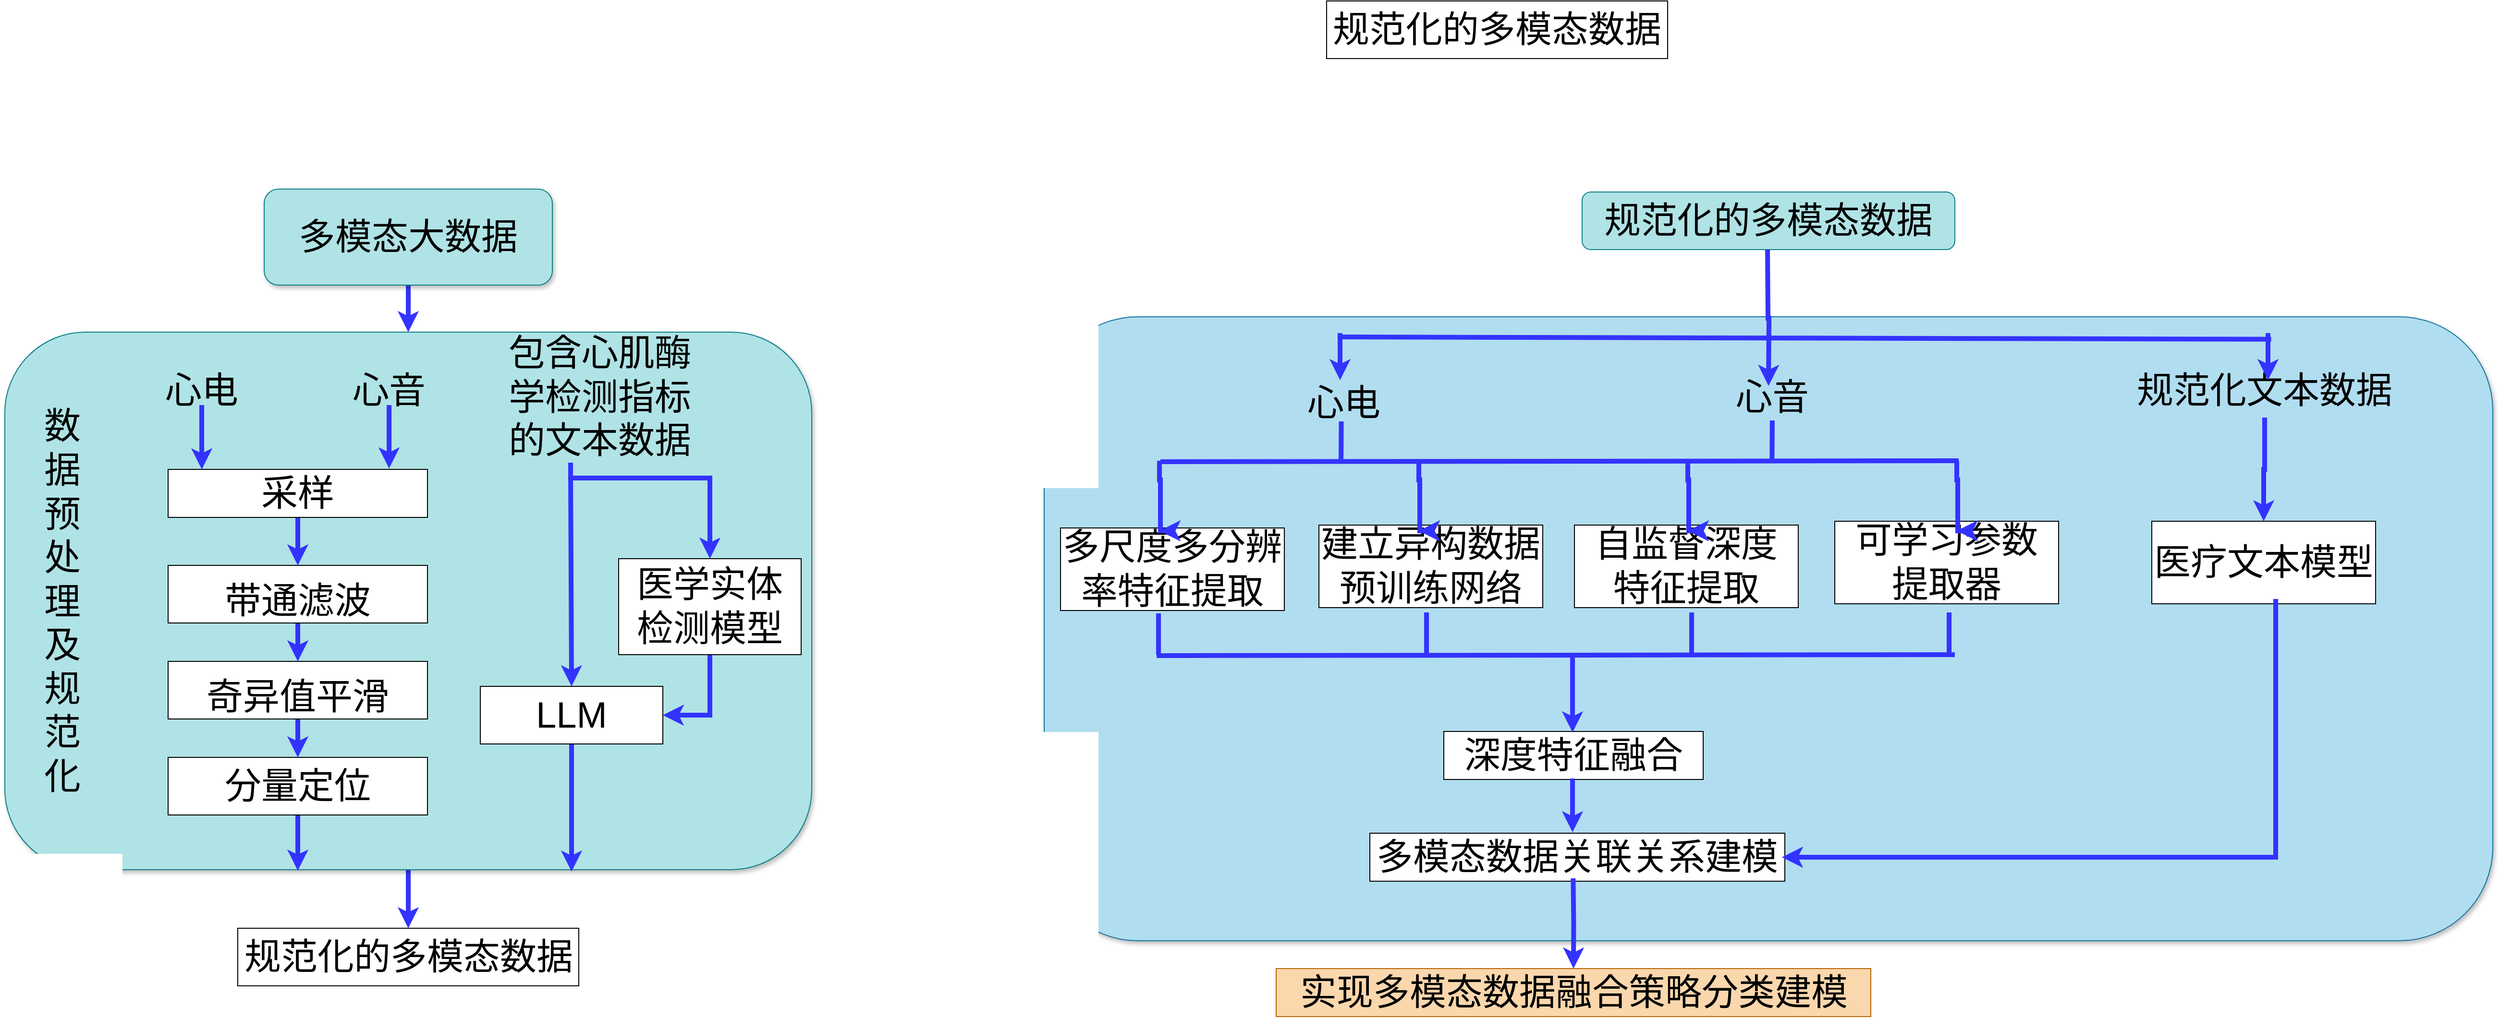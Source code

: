 <mxfile version="26.1.0">
  <diagram name="第 1 页" id="OAlRJvqnH6ILWqZ6ErNl">
    <mxGraphModel dx="3191" dy="1609" grid="0" gridSize="10" guides="1" tooltips="1" connect="1" arrows="1" fold="1" page="1" pageScale="1" pageWidth="3300" pageHeight="4681" math="0" shadow="0">
      <root>
        <mxCell id="0" />
        <mxCell id="1" parent="0" />
        <mxCell id="MN74QJdioJq-juyb9Y6k-40" value="" style="rounded=1;whiteSpace=wrap;html=1;shadow=1;fillColor=#b1ddf0;strokeColor=#10739e;align=center;glass=0;" vertex="1" parent="1">
          <mxGeometry x="1678" y="803" width="1508" height="650" as="geometry" />
        </mxCell>
        <mxCell id="MN74QJdioJq-juyb9Y6k-32" style="edgeStyle=orthogonalEdgeStyle;rounded=0;orthogonalLoop=1;jettySize=auto;html=1;entryX=0.5;entryY=0;entryDx=0;entryDy=0;strokeWidth=5;strokeColor=#3333FF;" edge="1" parent="1" source="MN74QJdioJq-juyb9Y6k-1" target="MN74QJdioJq-juyb9Y6k-2">
          <mxGeometry relative="1" as="geometry" />
        </mxCell>
        <mxCell id="MN74QJdioJq-juyb9Y6k-1" value="&lt;font style=&quot;font-size: 38px;&quot;&gt;多模态大数据&lt;/font&gt;" style="rounded=1;whiteSpace=wrap;html=1;shadow=1;fillColor=#b0e3e6;strokeColor=#0e8088;align=center;glass=0;" vertex="1" parent="1">
          <mxGeometry x="866" y="670" width="300" height="100" as="geometry" />
        </mxCell>
        <mxCell id="MN74QJdioJq-juyb9Y6k-31" style="edgeStyle=orthogonalEdgeStyle;rounded=0;orthogonalLoop=1;jettySize=auto;html=1;entryX=0.5;entryY=0;entryDx=0;entryDy=0;strokeWidth=5;strokeColor=#3333FF;" edge="1" parent="1" source="MN74QJdioJq-juyb9Y6k-2" target="MN74QJdioJq-juyb9Y6k-28">
          <mxGeometry relative="1" as="geometry" />
        </mxCell>
        <mxCell id="MN74QJdioJq-juyb9Y6k-2" value="" style="rounded=1;whiteSpace=wrap;html=1;shadow=1;fillColor=#b0e3e6;strokeColor=#0e8088;align=center;glass=0;" vertex="1" parent="1">
          <mxGeometry x="596" y="819" width="840" height="560" as="geometry" />
        </mxCell>
        <mxCell id="MN74QJdioJq-juyb9Y6k-3" value="&lt;font style=&quot;font-size: 38px;&quot;&gt;心电&lt;/font&gt;" style="text;html=1;align=center;verticalAlign=middle;whiteSpace=wrap;rounded=0;" vertex="1" parent="1">
          <mxGeometry x="756" y="865" width="90" height="30" as="geometry" />
        </mxCell>
        <mxCell id="MN74QJdioJq-juyb9Y6k-4" value="&lt;font style=&quot;font-size: 38px;&quot;&gt;心音&lt;/font&gt;" style="text;html=1;align=center;verticalAlign=middle;whiteSpace=wrap;rounded=0;" vertex="1" parent="1">
          <mxGeometry x="951" y="865" width="90" height="30" as="geometry" />
        </mxCell>
        <mxCell id="MN74QJdioJq-juyb9Y6k-26" style="edgeStyle=orthogonalEdgeStyle;rounded=0;orthogonalLoop=1;jettySize=auto;html=1;entryX=0.5;entryY=0;entryDx=0;entryDy=0;strokeWidth=5;strokeColor=#3333FF;" edge="1" parent="1" target="MN74QJdioJq-juyb9Y6k-23">
          <mxGeometry relative="1" as="geometry">
            <mxPoint x="1185" y="965" as="sourcePoint" />
            <mxPoint x="1185" y="1148" as="targetPoint" />
          </mxGeometry>
        </mxCell>
        <mxCell id="MN74QJdioJq-juyb9Y6k-5" value="&lt;font style=&quot;font-size: 38px;&quot;&gt;包含心肌酶学检测指标的文本数据&lt;/font&gt;" style="text;html=1;align=center;verticalAlign=middle;whiteSpace=wrap;rounded=0;" vertex="1" parent="1">
          <mxGeometry x="1102" y="827" width="227" height="120" as="geometry" />
        </mxCell>
        <mxCell id="MN74QJdioJq-juyb9Y6k-9" value="&lt;font face=&quot;Helvetica&quot; style=&quot;font-size: 38px;&quot;&gt;数据预处理及规范化&lt;/font&gt;" style="text;html=1;align=center;verticalAlign=middle;whiteSpace=wrap;rounded=0;" vertex="1" parent="1">
          <mxGeometry x="626" y="900" width="60" height="400" as="geometry" />
        </mxCell>
        <mxCell id="MN74QJdioJq-juyb9Y6k-18" style="edgeStyle=orthogonalEdgeStyle;rounded=0;orthogonalLoop=1;jettySize=auto;html=1;entryX=0.5;entryY=0;entryDx=0;entryDy=0;strokeWidth=5;strokeColor=#3333FF;" edge="1" parent="1" source="MN74QJdioJq-juyb9Y6k-10" target="MN74QJdioJq-juyb9Y6k-11">
          <mxGeometry relative="1" as="geometry" />
        </mxCell>
        <mxCell id="MN74QJdioJq-juyb9Y6k-10" value="&lt;font style=&quot;font-size: 38px;&quot;&gt;采样&lt;/font&gt;" style="rounded=0;whiteSpace=wrap;html=1;" vertex="1" parent="1">
          <mxGeometry x="766" y="962" width="270" height="50" as="geometry" />
        </mxCell>
        <mxCell id="MN74QJdioJq-juyb9Y6k-19" style="edgeStyle=orthogonalEdgeStyle;rounded=0;orthogonalLoop=1;jettySize=auto;html=1;entryX=0.5;entryY=0;entryDx=0;entryDy=0;strokeWidth=5;strokeColor=#3333FF;" edge="1" parent="1" source="MN74QJdioJq-juyb9Y6k-11" target="MN74QJdioJq-juyb9Y6k-12">
          <mxGeometry relative="1" as="geometry" />
        </mxCell>
        <mxCell id="MN74QJdioJq-juyb9Y6k-11" value="&lt;br&gt;&lt;div&gt;&lt;font style=&quot;font-size: 38px;&quot;&gt;带通滤波&lt;/font&gt;&lt;/div&gt;" style="rounded=0;whiteSpace=wrap;html=1;" vertex="1" parent="1">
          <mxGeometry x="766" y="1062" width="270" height="60" as="geometry" />
        </mxCell>
        <mxCell id="MN74QJdioJq-juyb9Y6k-21" style="edgeStyle=orthogonalEdgeStyle;rounded=0;orthogonalLoop=1;jettySize=auto;html=1;entryX=0.5;entryY=0;entryDx=0;entryDy=0;strokeWidth=5;strokeColor=#3333FF;" edge="1" parent="1" source="MN74QJdioJq-juyb9Y6k-12" target="MN74QJdioJq-juyb9Y6k-13">
          <mxGeometry relative="1" as="geometry" />
        </mxCell>
        <mxCell id="MN74QJdioJq-juyb9Y6k-12" value="&lt;br&gt;&lt;div&gt;&lt;font style=&quot;font-size: 38px;&quot;&gt;奇异值平滑&lt;/font&gt;&lt;/div&gt;" style="rounded=0;whiteSpace=wrap;html=1;" vertex="1" parent="1">
          <mxGeometry x="766" y="1162" width="270" height="60" as="geometry" />
        </mxCell>
        <mxCell id="MN74QJdioJq-juyb9Y6k-29" style="edgeStyle=orthogonalEdgeStyle;rounded=0;orthogonalLoop=1;jettySize=auto;html=1;strokeWidth=5;strokeColor=#3333FF;" edge="1" parent="1" source="MN74QJdioJq-juyb9Y6k-13">
          <mxGeometry relative="1" as="geometry">
            <mxPoint x="901" y="1380" as="targetPoint" />
          </mxGeometry>
        </mxCell>
        <mxCell id="MN74QJdioJq-juyb9Y6k-13" value="&lt;div&gt;&lt;font style=&quot;font-size: 38px;&quot;&gt;分量定位&lt;/font&gt;&lt;/div&gt;" style="rounded=0;whiteSpace=wrap;html=1;" vertex="1" parent="1">
          <mxGeometry x="766" y="1262" width="270" height="60" as="geometry" />
        </mxCell>
        <mxCell id="MN74QJdioJq-juyb9Y6k-16" style="edgeStyle=orthogonalEdgeStyle;rounded=0;orthogonalLoop=1;jettySize=auto;html=1;entryX=0.13;entryY=0;entryDx=0;entryDy=0;entryPerimeter=0;strokeWidth=5;strokeColor=#3333FF;" edge="1" parent="1" source="MN74QJdioJq-juyb9Y6k-3" target="MN74QJdioJq-juyb9Y6k-10">
          <mxGeometry relative="1" as="geometry" />
        </mxCell>
        <mxCell id="MN74QJdioJq-juyb9Y6k-17" style="edgeStyle=orthogonalEdgeStyle;rounded=0;orthogonalLoop=1;jettySize=auto;html=1;entryX=0.852;entryY=-0.02;entryDx=0;entryDy=0;entryPerimeter=0;strokeWidth=5;strokeColor=#3333FF;" edge="1" parent="1" source="MN74QJdioJq-juyb9Y6k-4" target="MN74QJdioJq-juyb9Y6k-10">
          <mxGeometry relative="1" as="geometry" />
        </mxCell>
        <mxCell id="MN74QJdioJq-juyb9Y6k-27" style="edgeStyle=orthogonalEdgeStyle;rounded=0;orthogonalLoop=1;jettySize=auto;html=1;entryX=1;entryY=0.5;entryDx=0;entryDy=0;strokeWidth=5;strokeColor=#3333FF;" edge="1" parent="1" source="MN74QJdioJq-juyb9Y6k-22" target="MN74QJdioJq-juyb9Y6k-23">
          <mxGeometry relative="1" as="geometry" />
        </mxCell>
        <mxCell id="MN74QJdioJq-juyb9Y6k-22" value="&lt;font style=&quot;font-size: 38px;&quot;&gt;医学实体检测模型&lt;/font&gt;" style="rounded=0;whiteSpace=wrap;html=1;" vertex="1" parent="1">
          <mxGeometry x="1235" y="1055" width="190" height="100" as="geometry" />
        </mxCell>
        <mxCell id="MN74QJdioJq-juyb9Y6k-30" style="edgeStyle=orthogonalEdgeStyle;rounded=0;orthogonalLoop=1;jettySize=auto;html=1;strokeWidth=5;strokeColor=#3333FF;" edge="1" parent="1" source="MN74QJdioJq-juyb9Y6k-23">
          <mxGeometry relative="1" as="geometry">
            <mxPoint x="1186" y="1381" as="targetPoint" />
          </mxGeometry>
        </mxCell>
        <mxCell id="MN74QJdioJq-juyb9Y6k-23" value="&lt;font style=&quot;font-size: 38px;&quot;&gt;LLM&lt;/font&gt;" style="rounded=0;whiteSpace=wrap;html=1;" vertex="1" parent="1">
          <mxGeometry x="1091" y="1188" width="190" height="60" as="geometry" />
        </mxCell>
        <mxCell id="MN74QJdioJq-juyb9Y6k-24" style="edgeStyle=orthogonalEdgeStyle;rounded=0;orthogonalLoop=1;jettySize=auto;html=1;entryX=0.5;entryY=0;entryDx=0;entryDy=0;strokeWidth=5;strokeColor=#3333FF;" edge="1" parent="1" target="MN74QJdioJq-juyb9Y6k-22">
          <mxGeometry relative="1" as="geometry">
            <mxPoint x="1185.0" y="955" as="sourcePoint" />
            <mxPoint x="1301" y="1038" as="targetPoint" />
            <Array as="points">
              <mxPoint x="1185" y="971" />
              <mxPoint x="1330" y="971" />
            </Array>
          </mxGeometry>
        </mxCell>
        <mxCell id="MN74QJdioJq-juyb9Y6k-28" value="&lt;div&gt;&lt;font style=&quot;font-size: 38px;&quot;&gt;规范化的多模态数据&lt;/font&gt;&lt;/div&gt;" style="rounded=0;whiteSpace=wrap;html=1;" vertex="1" parent="1">
          <mxGeometry x="838.5" y="1440" width="355" height="60" as="geometry" />
        </mxCell>
        <mxCell id="MN74QJdioJq-juyb9Y6k-35" value="&lt;div&gt;&lt;font style=&quot;font-size: 38px;&quot;&gt;规范化的多模态数据&lt;/font&gt;&lt;/div&gt;" style="rounded=0;whiteSpace=wrap;html=1;" vertex="1" parent="1">
          <mxGeometry x="1972" y="474" width="355" height="60" as="geometry" />
        </mxCell>
        <mxCell id="MN74QJdioJq-juyb9Y6k-36" value="&lt;span style=&quot;font-size: 38px;&quot;&gt;规范化的多模态数据&lt;/span&gt;" style="rounded=1;whiteSpace=wrap;html=1;fillColor=#b0e3e6;strokeColor=#0e8088;" vertex="1" parent="1">
          <mxGeometry x="2238" y="673" width="388" height="60" as="geometry" />
        </mxCell>
        <mxCell id="MN74QJdioJq-juyb9Y6k-37" value="&lt;font style=&quot;font-size: 38px;&quot;&gt;心电&lt;/font&gt;" style="text;html=1;align=center;verticalAlign=middle;whiteSpace=wrap;rounded=0;" vertex="1" parent="1">
          <mxGeometry x="1945" y="878" width="90" height="30" as="geometry" />
        </mxCell>
        <mxCell id="MN74QJdioJq-juyb9Y6k-38" value="&lt;font style=&quot;font-size: 38px;&quot;&gt;心音&lt;/font&gt;" style="text;html=1;align=center;verticalAlign=middle;whiteSpace=wrap;rounded=0;" vertex="1" parent="1">
          <mxGeometry x="2391" y="872" width="90" height="30" as="geometry" />
        </mxCell>
        <mxCell id="MN74QJdioJq-juyb9Y6k-47" style="edgeStyle=orthogonalEdgeStyle;rounded=0;orthogonalLoop=1;jettySize=auto;html=1;entryX=0.5;entryY=0;entryDx=0;entryDy=0;strokeWidth=5;strokeColor=#3333FF;" edge="1" parent="1" source="MN74QJdioJq-juyb9Y6k-39" target="MN74QJdioJq-juyb9Y6k-45">
          <mxGeometry relative="1" as="geometry" />
        </mxCell>
        <mxCell id="MN74QJdioJq-juyb9Y6k-39" value="&lt;font style=&quot;font-size: 38px;&quot;&gt;规范化文本数据&lt;/font&gt;" style="text;html=1;align=center;verticalAlign=middle;whiteSpace=wrap;rounded=0;" vertex="1" parent="1">
          <mxGeometry x="2805" y="852" width="287" height="56" as="geometry" />
        </mxCell>
        <mxCell id="MN74QJdioJq-juyb9Y6k-41" value="&lt;font style=&quot;font-size: 38px;&quot;&gt;多尺度多分辨率特征提取&lt;/font&gt;" style="rounded=0;whiteSpace=wrap;html=1;" vertex="1" parent="1">
          <mxGeometry x="1695" y="1023" width="233" height="86" as="geometry" />
        </mxCell>
        <mxCell id="MN74QJdioJq-juyb9Y6k-42" value="&lt;font style=&quot;font-size: 38px;&quot;&gt;建立异构数据预训练网络&lt;/font&gt;" style="rounded=0;whiteSpace=wrap;html=1;" vertex="1" parent="1">
          <mxGeometry x="1964" y="1020" width="233" height="86" as="geometry" />
        </mxCell>
        <mxCell id="MN74QJdioJq-juyb9Y6k-43" value="&lt;font style=&quot;font-size: 38px;&quot;&gt;自监督深度&lt;/font&gt;&lt;div&gt;&lt;font style=&quot;font-size: 38px;&quot;&gt;特征提取&lt;/font&gt;&lt;/div&gt;" style="rounded=0;whiteSpace=wrap;html=1;" vertex="1" parent="1">
          <mxGeometry x="2230" y="1020" width="233" height="86" as="geometry" />
        </mxCell>
        <mxCell id="MN74QJdioJq-juyb9Y6k-48" value="" style="endArrow=none;html=1;rounded=0;strokeWidth=5;strokeColor=#3333FF;entryX=0.847;entryY=0.036;entryDx=0;entryDy=0;entryPerimeter=0;" edge="1" parent="1" target="MN74QJdioJq-juyb9Y6k-40">
          <mxGeometry width="50" height="50" relative="1" as="geometry">
            <mxPoint x="1985" y="824" as="sourcePoint" />
            <mxPoint x="2834" y="823" as="targetPoint" />
          </mxGeometry>
        </mxCell>
        <mxCell id="MN74QJdioJq-juyb9Y6k-44" value="&lt;span style=&quot;font-size: 38px;&quot;&gt;可学习参数&lt;/span&gt;&lt;div&gt;&lt;span style=&quot;font-size: 38px;&quot;&gt;提取器&lt;/span&gt;&lt;/div&gt;" style="rounded=0;whiteSpace=wrap;html=1;" vertex="1" parent="1">
          <mxGeometry x="2501" y="1016" width="233" height="86" as="geometry" />
        </mxCell>
        <mxCell id="MN74QJdioJq-juyb9Y6k-45" value="&lt;span style=&quot;font-size: 38px;&quot;&gt;医疗文本模型&lt;/span&gt;" style="rounded=0;whiteSpace=wrap;html=1;" vertex="1" parent="1">
          <mxGeometry x="2831" y="1016" width="233" height="86" as="geometry" />
        </mxCell>
        <mxCell id="MN74QJdioJq-juyb9Y6k-49" style="edgeStyle=orthogonalEdgeStyle;rounded=0;orthogonalLoop=1;jettySize=auto;html=1;entryX=0.5;entryY=0;entryDx=0;entryDy=0;strokeWidth=5;strokeColor=#3333FF;" edge="1" parent="1">
          <mxGeometry relative="1" as="geometry">
            <mxPoint x="1986" y="820" as="sourcePoint" />
            <mxPoint x="1986" y="869" as="targetPoint" />
          </mxGeometry>
        </mxCell>
        <mxCell id="MN74QJdioJq-juyb9Y6k-50" style="edgeStyle=orthogonalEdgeStyle;rounded=0;orthogonalLoop=1;jettySize=auto;html=1;entryX=0.5;entryY=0;entryDx=0;entryDy=0;strokeWidth=5;strokeColor=#3333FF;exitX=0.5;exitY=1;exitDx=0;exitDy=0;" edge="1" parent="1">
          <mxGeometry relative="1" as="geometry">
            <mxPoint x="2431" y="733" as="sourcePoint" />
            <mxPoint x="2432" y="875" as="targetPoint" />
          </mxGeometry>
        </mxCell>
        <mxCell id="MN74QJdioJq-juyb9Y6k-53" style="edgeStyle=orthogonalEdgeStyle;rounded=0;orthogonalLoop=1;jettySize=auto;html=1;entryX=0.5;entryY=0;entryDx=0;entryDy=0;strokeWidth=5;strokeColor=#3333FF;" edge="1" parent="1">
          <mxGeometry relative="1" as="geometry">
            <mxPoint x="2952" y="820" as="sourcePoint" />
            <mxPoint x="2952" y="869" as="targetPoint" />
          </mxGeometry>
        </mxCell>
        <mxCell id="MN74QJdioJq-juyb9Y6k-54" value="" style="endArrow=none;html=1;rounded=0;strokeWidth=5;strokeColor=#3333FF;" edge="1" parent="1">
          <mxGeometry width="50" height="50" relative="1" as="geometry">
            <mxPoint x="1799" y="954" as="sourcePoint" />
            <mxPoint x="2630" y="953" as="targetPoint" />
          </mxGeometry>
        </mxCell>
        <mxCell id="MN74QJdioJq-juyb9Y6k-55" style="edgeStyle=orthogonalEdgeStyle;rounded=0;orthogonalLoop=1;jettySize=auto;html=1;entryX=0.5;entryY=0;entryDx=0;entryDy=0;strokeWidth=5;strokeColor=#3333FF;" edge="1" parent="1">
          <mxGeometry relative="1" as="geometry">
            <mxPoint x="2628" y="953" as="sourcePoint" />
            <mxPoint x="2628" y="1026" as="targetPoint" />
            <Array as="points">
              <mxPoint x="2629" y="973" />
            </Array>
          </mxGeometry>
        </mxCell>
        <mxCell id="MN74QJdioJq-juyb9Y6k-56" style="edgeStyle=orthogonalEdgeStyle;rounded=0;orthogonalLoop=1;jettySize=auto;html=1;entryX=0.5;entryY=0;entryDx=0;entryDy=0;strokeWidth=5;strokeColor=#3333FF;" edge="1" parent="1">
          <mxGeometry relative="1" as="geometry">
            <mxPoint x="2348" y="953" as="sourcePoint" />
            <mxPoint x="2348" y="1026" as="targetPoint" />
            <Array as="points">
              <mxPoint x="2349" y="973" />
            </Array>
          </mxGeometry>
        </mxCell>
        <mxCell id="MN74QJdioJq-juyb9Y6k-57" style="edgeStyle=orthogonalEdgeStyle;rounded=0;orthogonalLoop=1;jettySize=auto;html=1;entryX=0.5;entryY=0;entryDx=0;entryDy=0;strokeWidth=5;strokeColor=#3333FF;" edge="1" parent="1">
          <mxGeometry relative="1" as="geometry">
            <mxPoint x="2068" y="953" as="sourcePoint" />
            <mxPoint x="2068" y="1026" as="targetPoint" />
            <Array as="points">
              <mxPoint x="2069" y="973" />
            </Array>
          </mxGeometry>
        </mxCell>
        <mxCell id="MN74QJdioJq-juyb9Y6k-58" style="edgeStyle=orthogonalEdgeStyle;rounded=0;orthogonalLoop=1;jettySize=auto;html=1;entryX=0.5;entryY=0;entryDx=0;entryDy=0;strokeWidth=5;strokeColor=#3333FF;" edge="1" parent="1">
          <mxGeometry relative="1" as="geometry">
            <mxPoint x="1798" y="953" as="sourcePoint" />
            <mxPoint x="1798" y="1026" as="targetPoint" />
            <Array as="points">
              <mxPoint x="1799" y="973" />
            </Array>
          </mxGeometry>
        </mxCell>
        <mxCell id="MN74QJdioJq-juyb9Y6k-59" value="" style="endArrow=none;html=1;rounded=0;strokeWidth=5;strokeColor=#3333FF;" edge="1" parent="1">
          <mxGeometry width="50" height="50" relative="1" as="geometry">
            <mxPoint x="1987.29" y="912" as="sourcePoint" />
            <mxPoint x="1987" y="955" as="targetPoint" />
          </mxGeometry>
        </mxCell>
        <mxCell id="MN74QJdioJq-juyb9Y6k-60" value="" style="endArrow=none;html=1;rounded=0;strokeWidth=5;strokeColor=#3333FF;" edge="1" parent="1">
          <mxGeometry width="50" height="50" relative="1" as="geometry">
            <mxPoint x="2435.95" y="911" as="sourcePoint" />
            <mxPoint x="2435.66" y="954" as="targetPoint" />
          </mxGeometry>
        </mxCell>
        <mxCell id="MN74QJdioJq-juyb9Y6k-61" value="&lt;font style=&quot;font-size: 38px;&quot;&gt;深度特征融合&lt;/font&gt;" style="rounded=0;whiteSpace=wrap;html=1;" vertex="1" parent="1">
          <mxGeometry x="2094" y="1235" width="270" height="50" as="geometry" />
        </mxCell>
        <mxCell id="MN74QJdioJq-juyb9Y6k-62" value="&lt;span style=&quot;font-size: 38px;&quot;&gt;多模态数据关联关系建模&lt;/span&gt;" style="rounded=0;whiteSpace=wrap;html=1;" vertex="1" parent="1">
          <mxGeometry x="2017" y="1341" width="432" height="50" as="geometry" />
        </mxCell>
        <mxCell id="MN74QJdioJq-juyb9Y6k-63" value="" style="endArrow=none;html=1;rounded=0;strokeWidth=5;strokeColor=#3333FF;" edge="1" parent="1">
          <mxGeometry width="50" height="50" relative="1" as="geometry">
            <mxPoint x="1795" y="1156" as="sourcePoint" />
            <mxPoint x="2626" y="1155" as="targetPoint" />
          </mxGeometry>
        </mxCell>
        <mxCell id="MN74QJdioJq-juyb9Y6k-64" value="" style="endArrow=none;html=1;rounded=0;strokeWidth=5;strokeColor=#3333FF;" edge="1" parent="1">
          <mxGeometry width="50" height="50" relative="1" as="geometry">
            <mxPoint x="1797" y="1112" as="sourcePoint" />
            <mxPoint x="1797" y="1155" as="targetPoint" />
          </mxGeometry>
        </mxCell>
        <mxCell id="MN74QJdioJq-juyb9Y6k-65" value="" style="endArrow=none;html=1;rounded=0;strokeWidth=5;strokeColor=#3333FF;" edge="1" parent="1">
          <mxGeometry width="50" height="50" relative="1" as="geometry">
            <mxPoint x="2076" y="1111" as="sourcePoint" />
            <mxPoint x="2076" y="1154" as="targetPoint" />
          </mxGeometry>
        </mxCell>
        <mxCell id="MN74QJdioJq-juyb9Y6k-66" value="" style="endArrow=none;html=1;rounded=0;strokeWidth=5;strokeColor=#3333FF;" edge="1" parent="1">
          <mxGeometry width="50" height="50" relative="1" as="geometry">
            <mxPoint x="2352" y="1111" as="sourcePoint" />
            <mxPoint x="2352" y="1154" as="targetPoint" />
          </mxGeometry>
        </mxCell>
        <mxCell id="MN74QJdioJq-juyb9Y6k-67" value="" style="endArrow=none;html=1;rounded=0;strokeWidth=5;strokeColor=#3333FF;" edge="1" parent="1">
          <mxGeometry width="50" height="50" relative="1" as="geometry">
            <mxPoint x="2620" y="1111" as="sourcePoint" />
            <mxPoint x="2620" y="1154" as="targetPoint" />
          </mxGeometry>
        </mxCell>
        <mxCell id="MN74QJdioJq-juyb9Y6k-68" style="edgeStyle=orthogonalEdgeStyle;rounded=0;orthogonalLoop=1;jettySize=auto;html=1;entryX=0.5;entryY=0;entryDx=0;entryDy=0;strokeWidth=5;strokeColor=#3333FF;" edge="1" parent="1">
          <mxGeometry relative="1" as="geometry">
            <mxPoint x="2228" y="1156" as="sourcePoint" />
            <mxPoint x="2228" y="1236" as="targetPoint" />
          </mxGeometry>
        </mxCell>
        <mxCell id="MN74QJdioJq-juyb9Y6k-69" style="edgeStyle=orthogonalEdgeStyle;rounded=0;orthogonalLoop=1;jettySize=auto;html=1;strokeWidth=5;strokeColor=#3333FF;" edge="1" parent="1">
          <mxGeometry relative="1" as="geometry">
            <mxPoint x="2228" y="1284" as="sourcePoint" />
            <mxPoint x="2228" y="1340" as="targetPoint" />
          </mxGeometry>
        </mxCell>
        <mxCell id="MN74QJdioJq-juyb9Y6k-70" style="edgeStyle=orthogonalEdgeStyle;rounded=0;orthogonalLoop=1;jettySize=auto;html=1;entryX=1;entryY=0.5;entryDx=0;entryDy=0;strokeWidth=5;strokeColor=#3333FF;" edge="1" parent="1">
          <mxGeometry relative="1" as="geometry">
            <mxPoint x="2960" y="1097" as="sourcePoint" />
            <mxPoint x="2446" y="1366.0" as="targetPoint" />
            <Array as="points">
              <mxPoint x="2960" y="1366" />
            </Array>
          </mxGeometry>
        </mxCell>
        <mxCell id="MN74QJdioJq-juyb9Y6k-71" value="&lt;span style=&quot;font-size: 38px;&quot;&gt;实现多模态数据融合策略分类建模&lt;/span&gt;" style="rounded=0;whiteSpace=wrap;html=1;fillColor=#fad7ac;strokeColor=#b46504;" vertex="1" parent="1">
          <mxGeometry x="1919.5" y="1482" width="619" height="50" as="geometry" />
        </mxCell>
        <mxCell id="MN74QJdioJq-juyb9Y6k-72" style="edgeStyle=orthogonalEdgeStyle;rounded=0;orthogonalLoop=1;jettySize=auto;html=1;strokeWidth=5;strokeColor=#3333FF;entryX=0.5;entryY=0;entryDx=0;entryDy=0;" edge="1" parent="1" target="MN74QJdioJq-juyb9Y6k-71">
          <mxGeometry relative="1" as="geometry">
            <mxPoint x="2228.68" y="1388" as="sourcePoint" />
            <mxPoint x="2228.68" y="1444" as="targetPoint" />
          </mxGeometry>
        </mxCell>
      </root>
    </mxGraphModel>
  </diagram>
</mxfile>
